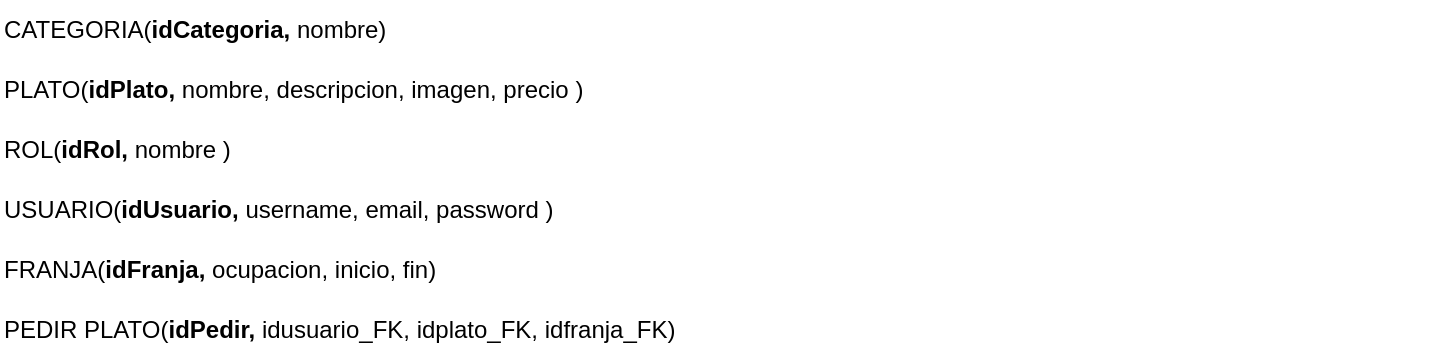 <mxfile version="18.0.4" type="device"><diagram id="HPHUdSXVGedKKBU68Cy1" name="Page-1"><mxGraphModel dx="934" dy="501" grid="1" gridSize="10" guides="1" tooltips="1" connect="1" arrows="1" fold="1" page="1" pageScale="1" pageWidth="827" pageHeight="1169" math="0" shadow="0"><root><mxCell id="0"/><mxCell id="1" parent="0"/><mxCell id="8JuxmxHw7997hxqqWpZD-2" value="ROL(&lt;b&gt;idRol, &lt;/b&gt;nombre&lt;b&gt;&amp;nbsp;&lt;/b&gt;)" style="text;html=1;strokeColor=none;fillColor=none;align=left;verticalAlign=middle;whiteSpace=wrap;rounded=0;" parent="1" vertex="1"><mxGeometry x="40" y="130" width="720" height="30" as="geometry"/></mxCell><mxCell id="8JuxmxHw7997hxqqWpZD-3" value="USUARIO(&lt;b&gt;idUsuario, &lt;/b&gt;username, email, password&lt;b&gt;&amp;nbsp;&lt;/b&gt;)" style="text;html=1;strokeColor=none;fillColor=none;align=left;verticalAlign=middle;whiteSpace=wrap;rounded=0;" parent="1" vertex="1"><mxGeometry x="40" y="160" width="720" height="30" as="geometry"/></mxCell><mxCell id="8JuxmxHw7997hxqqWpZD-4" value="PLATO(&lt;b&gt;idPlato,&lt;/b&gt; nombre, descripcion, imagen, precio&lt;b&gt;&amp;nbsp;&lt;/b&gt;)" style="text;html=1;strokeColor=none;fillColor=none;align=left;verticalAlign=middle;whiteSpace=wrap;rounded=0;" parent="1" vertex="1"><mxGeometry x="40" y="100" width="720" height="30" as="geometry"/></mxCell><mxCell id="8JuxmxHw7997hxqqWpZD-5" value="CATEGORIA(&lt;b&gt;idCategoria,&lt;/b&gt;&amp;nbsp;nombre)" style="text;html=1;strokeColor=none;fillColor=none;align=left;verticalAlign=middle;whiteSpace=wrap;rounded=0;" parent="1" vertex="1"><mxGeometry x="40" y="70" width="720" height="30" as="geometry"/></mxCell><mxCell id="8JuxmxHw7997hxqqWpZD-8" value="FRANJA(&lt;b&gt;idFranja,&lt;/b&gt;&amp;nbsp;ocupacion, inicio, fin)" style="text;html=1;strokeColor=none;fillColor=none;align=left;verticalAlign=middle;whiteSpace=wrap;rounded=0;" parent="1" vertex="1"><mxGeometry x="40" y="190" width="720" height="30" as="geometry"/></mxCell><mxCell id="8JuxmxHw7997hxqqWpZD-9" value="PEDIR PLATO(&lt;b&gt;idPedir,&lt;/b&gt;&amp;nbsp;idusuario_FK, idplato_FK, idfranja_FK)" style="text;html=1;strokeColor=none;fillColor=none;align=left;verticalAlign=middle;whiteSpace=wrap;rounded=0;" parent="1" vertex="1"><mxGeometry x="40" y="220" width="720" height="30" as="geometry"/></mxCell></root></mxGraphModel></diagram></mxfile>